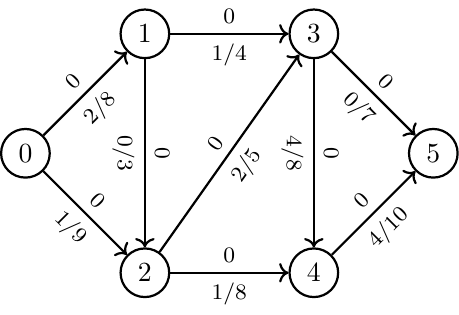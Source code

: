 \documentclass{standalone}
\usepackage{tikz}
\usetikzlibrary{arrows.meta, positioning}
\begin{document}
\begin{tikzpicture}[node distance={15mm}, thick, main/.style = {draw, circle}]
  \node[main] (0) {$0$};
  \node[main] (1) [above right=of 0] {$1$};
  \node[main] (2) [below right=of 0] {$2$};
  \node[main] (3) [right=of 1] {$3$};
  \node[main] (4) [right=of 2] {$4$};
  \node[main] (5) [below right=of 3] {$5$};
  \draw[->] (0) -- (1) node[font=\footnotesize,sloped,midway, below] {2/8} node[font=\footnotesize,sloped,midway, above] {0} ;
  \draw[->] (0) -- (2) node[font=\footnotesize,sloped,midway, below] {1/9} node[font=\footnotesize,sloped,midway, above] {0} ;
  \draw[->] (1) -- (3) node[font=\footnotesize,sloped,midway, below] {1/4} node[font=\footnotesize,sloped,midway, above] {0} ;
  \draw[->] (1) -- (2) node[font=\footnotesize,sloped,midway, below] {0/3} node[font=\footnotesize,sloped,midway, above] {0} ;
  \draw[->] (2) -- (3) node[font=\footnotesize,sloped,midway, below] {2/5} node[font=\footnotesize,sloped,midway, above] {0} ;
  \draw[->] (2) -- (4) node[font=\footnotesize,sloped,midway, below] {1/8} node[font=\footnotesize,sloped,midway, above] {0} ;
  \draw[->] (3) -- (4) node[font=\footnotesize,sloped,midway, below] {4/8} node[font=\footnotesize,sloped,midway, above] {0} ;
  \draw[->] (3) -- (5) node[font=\footnotesize,sloped,midway, below] {0/7} node[font=\footnotesize,sloped,midway, above] {0} ;
  \draw[->] (4) -- (5) node[font=\footnotesize,sloped,midway, below] {4/10} node[font=\footnotesize,sloped,midway, above] {0} ;
\end{tikzpicture}
\end{document}
